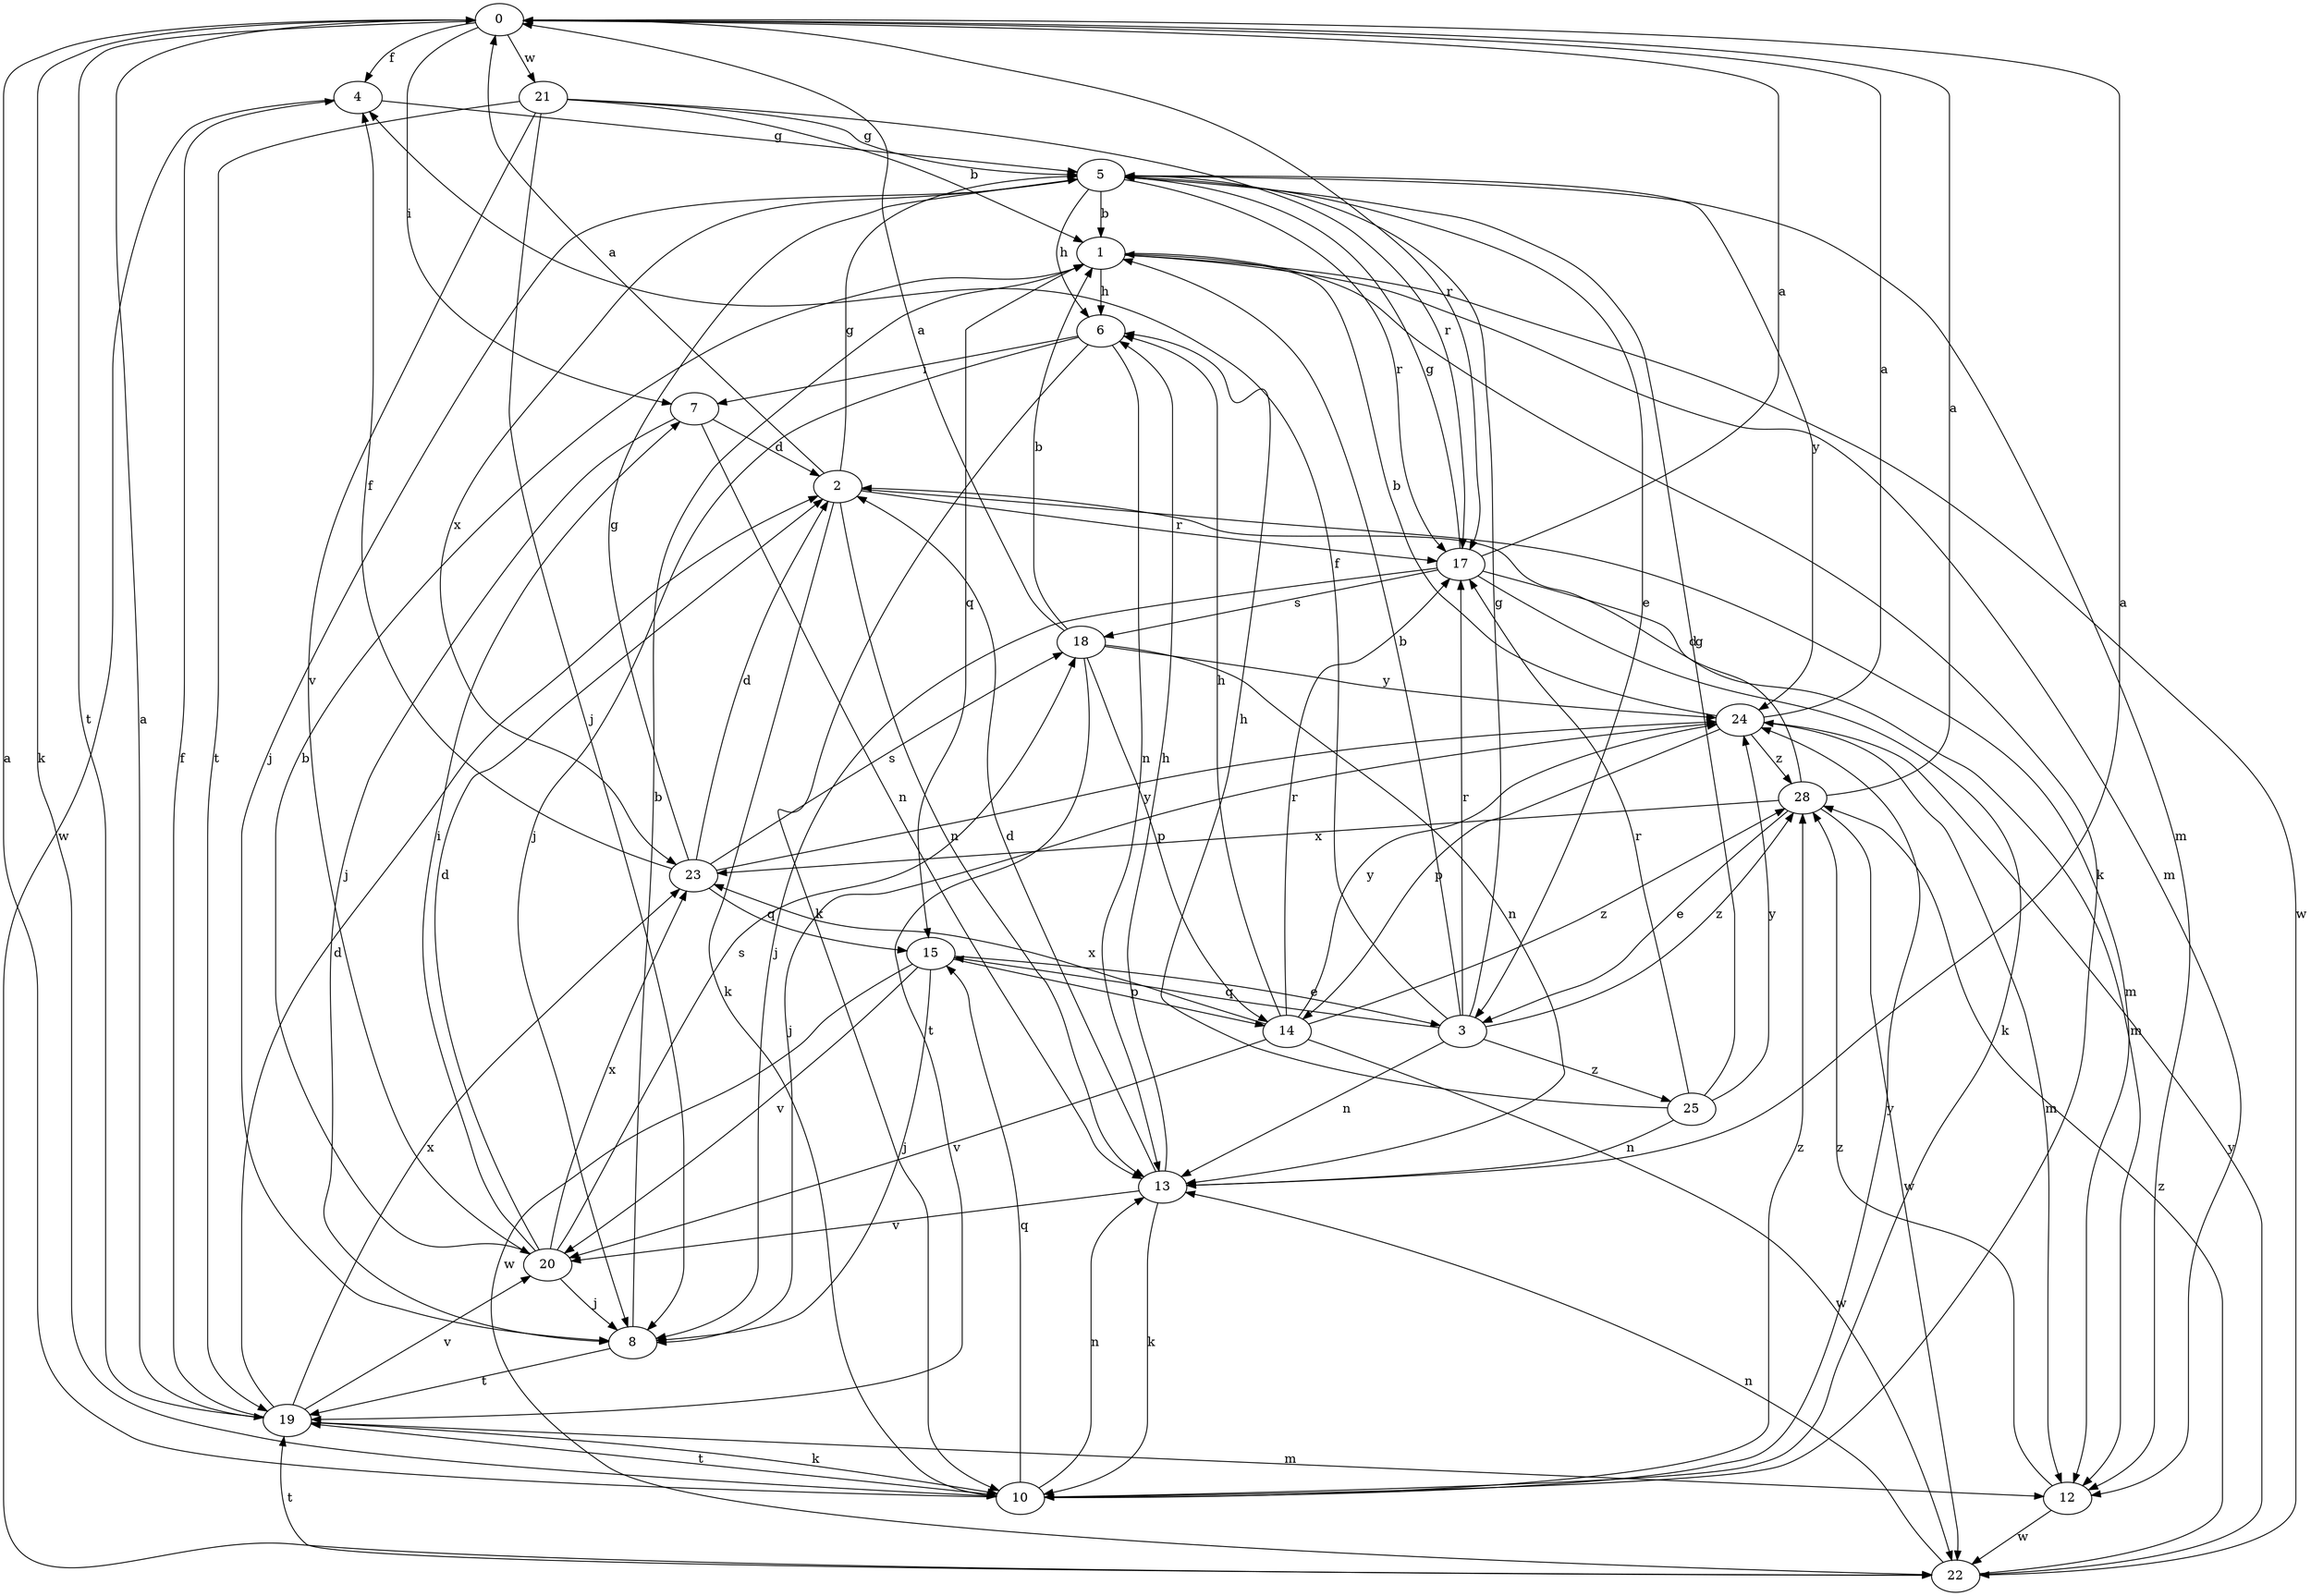strict digraph  {
0;
1;
2;
3;
4;
5;
6;
7;
8;
10;
12;
13;
14;
15;
17;
18;
19;
20;
21;
22;
23;
24;
25;
28;
0 -> 4  [label=f];
0 -> 7  [label=i];
0 -> 10  [label=k];
0 -> 17  [label=r];
0 -> 19  [label=t];
0 -> 21  [label=w];
1 -> 6  [label=h];
1 -> 10  [label=k];
1 -> 12  [label=m];
1 -> 15  [label=q];
1 -> 22  [label=w];
2 -> 0  [label=a];
2 -> 5  [label=g];
2 -> 10  [label=k];
2 -> 12  [label=m];
2 -> 13  [label=n];
2 -> 17  [label=r];
3 -> 1  [label=b];
3 -> 4  [label=f];
3 -> 5  [label=g];
3 -> 13  [label=n];
3 -> 15  [label=q];
3 -> 17  [label=r];
3 -> 25  [label=z];
3 -> 28  [label=z];
4 -> 5  [label=g];
4 -> 22  [label=w];
5 -> 1  [label=b];
5 -> 3  [label=e];
5 -> 6  [label=h];
5 -> 8  [label=j];
5 -> 12  [label=m];
5 -> 17  [label=r];
5 -> 23  [label=x];
5 -> 24  [label=y];
6 -> 7  [label=i];
6 -> 8  [label=j];
6 -> 10  [label=k];
6 -> 13  [label=n];
7 -> 2  [label=d];
7 -> 8  [label=j];
7 -> 13  [label=n];
8 -> 1  [label=b];
8 -> 19  [label=t];
10 -> 0  [label=a];
10 -> 13  [label=n];
10 -> 15  [label=q];
10 -> 19  [label=t];
10 -> 24  [label=y];
10 -> 28  [label=z];
12 -> 22  [label=w];
12 -> 28  [label=z];
13 -> 0  [label=a];
13 -> 2  [label=d];
13 -> 6  [label=h];
13 -> 10  [label=k];
13 -> 20  [label=v];
14 -> 6  [label=h];
14 -> 17  [label=r];
14 -> 20  [label=v];
14 -> 22  [label=w];
14 -> 23  [label=x];
14 -> 24  [label=y];
14 -> 28  [label=z];
15 -> 3  [label=e];
15 -> 8  [label=j];
15 -> 14  [label=p];
15 -> 20  [label=v];
15 -> 22  [label=w];
17 -> 0  [label=a];
17 -> 5  [label=g];
17 -> 8  [label=j];
17 -> 10  [label=k];
17 -> 12  [label=m];
17 -> 18  [label=s];
18 -> 0  [label=a];
18 -> 1  [label=b];
18 -> 13  [label=n];
18 -> 14  [label=p];
18 -> 19  [label=t];
18 -> 24  [label=y];
19 -> 0  [label=a];
19 -> 2  [label=d];
19 -> 4  [label=f];
19 -> 10  [label=k];
19 -> 12  [label=m];
19 -> 20  [label=v];
19 -> 23  [label=x];
20 -> 1  [label=b];
20 -> 2  [label=d];
20 -> 7  [label=i];
20 -> 8  [label=j];
20 -> 18  [label=s];
20 -> 23  [label=x];
21 -> 1  [label=b];
21 -> 5  [label=g];
21 -> 8  [label=j];
21 -> 17  [label=r];
21 -> 19  [label=t];
21 -> 20  [label=v];
22 -> 13  [label=n];
22 -> 19  [label=t];
22 -> 24  [label=y];
22 -> 28  [label=z];
23 -> 2  [label=d];
23 -> 4  [label=f];
23 -> 5  [label=g];
23 -> 15  [label=q];
23 -> 18  [label=s];
23 -> 24  [label=y];
24 -> 0  [label=a];
24 -> 1  [label=b];
24 -> 8  [label=j];
24 -> 12  [label=m];
24 -> 14  [label=p];
24 -> 28  [label=z];
25 -> 5  [label=g];
25 -> 6  [label=h];
25 -> 13  [label=n];
25 -> 17  [label=r];
25 -> 24  [label=y];
28 -> 0  [label=a];
28 -> 2  [label=d];
28 -> 3  [label=e];
28 -> 22  [label=w];
28 -> 23  [label=x];
}
